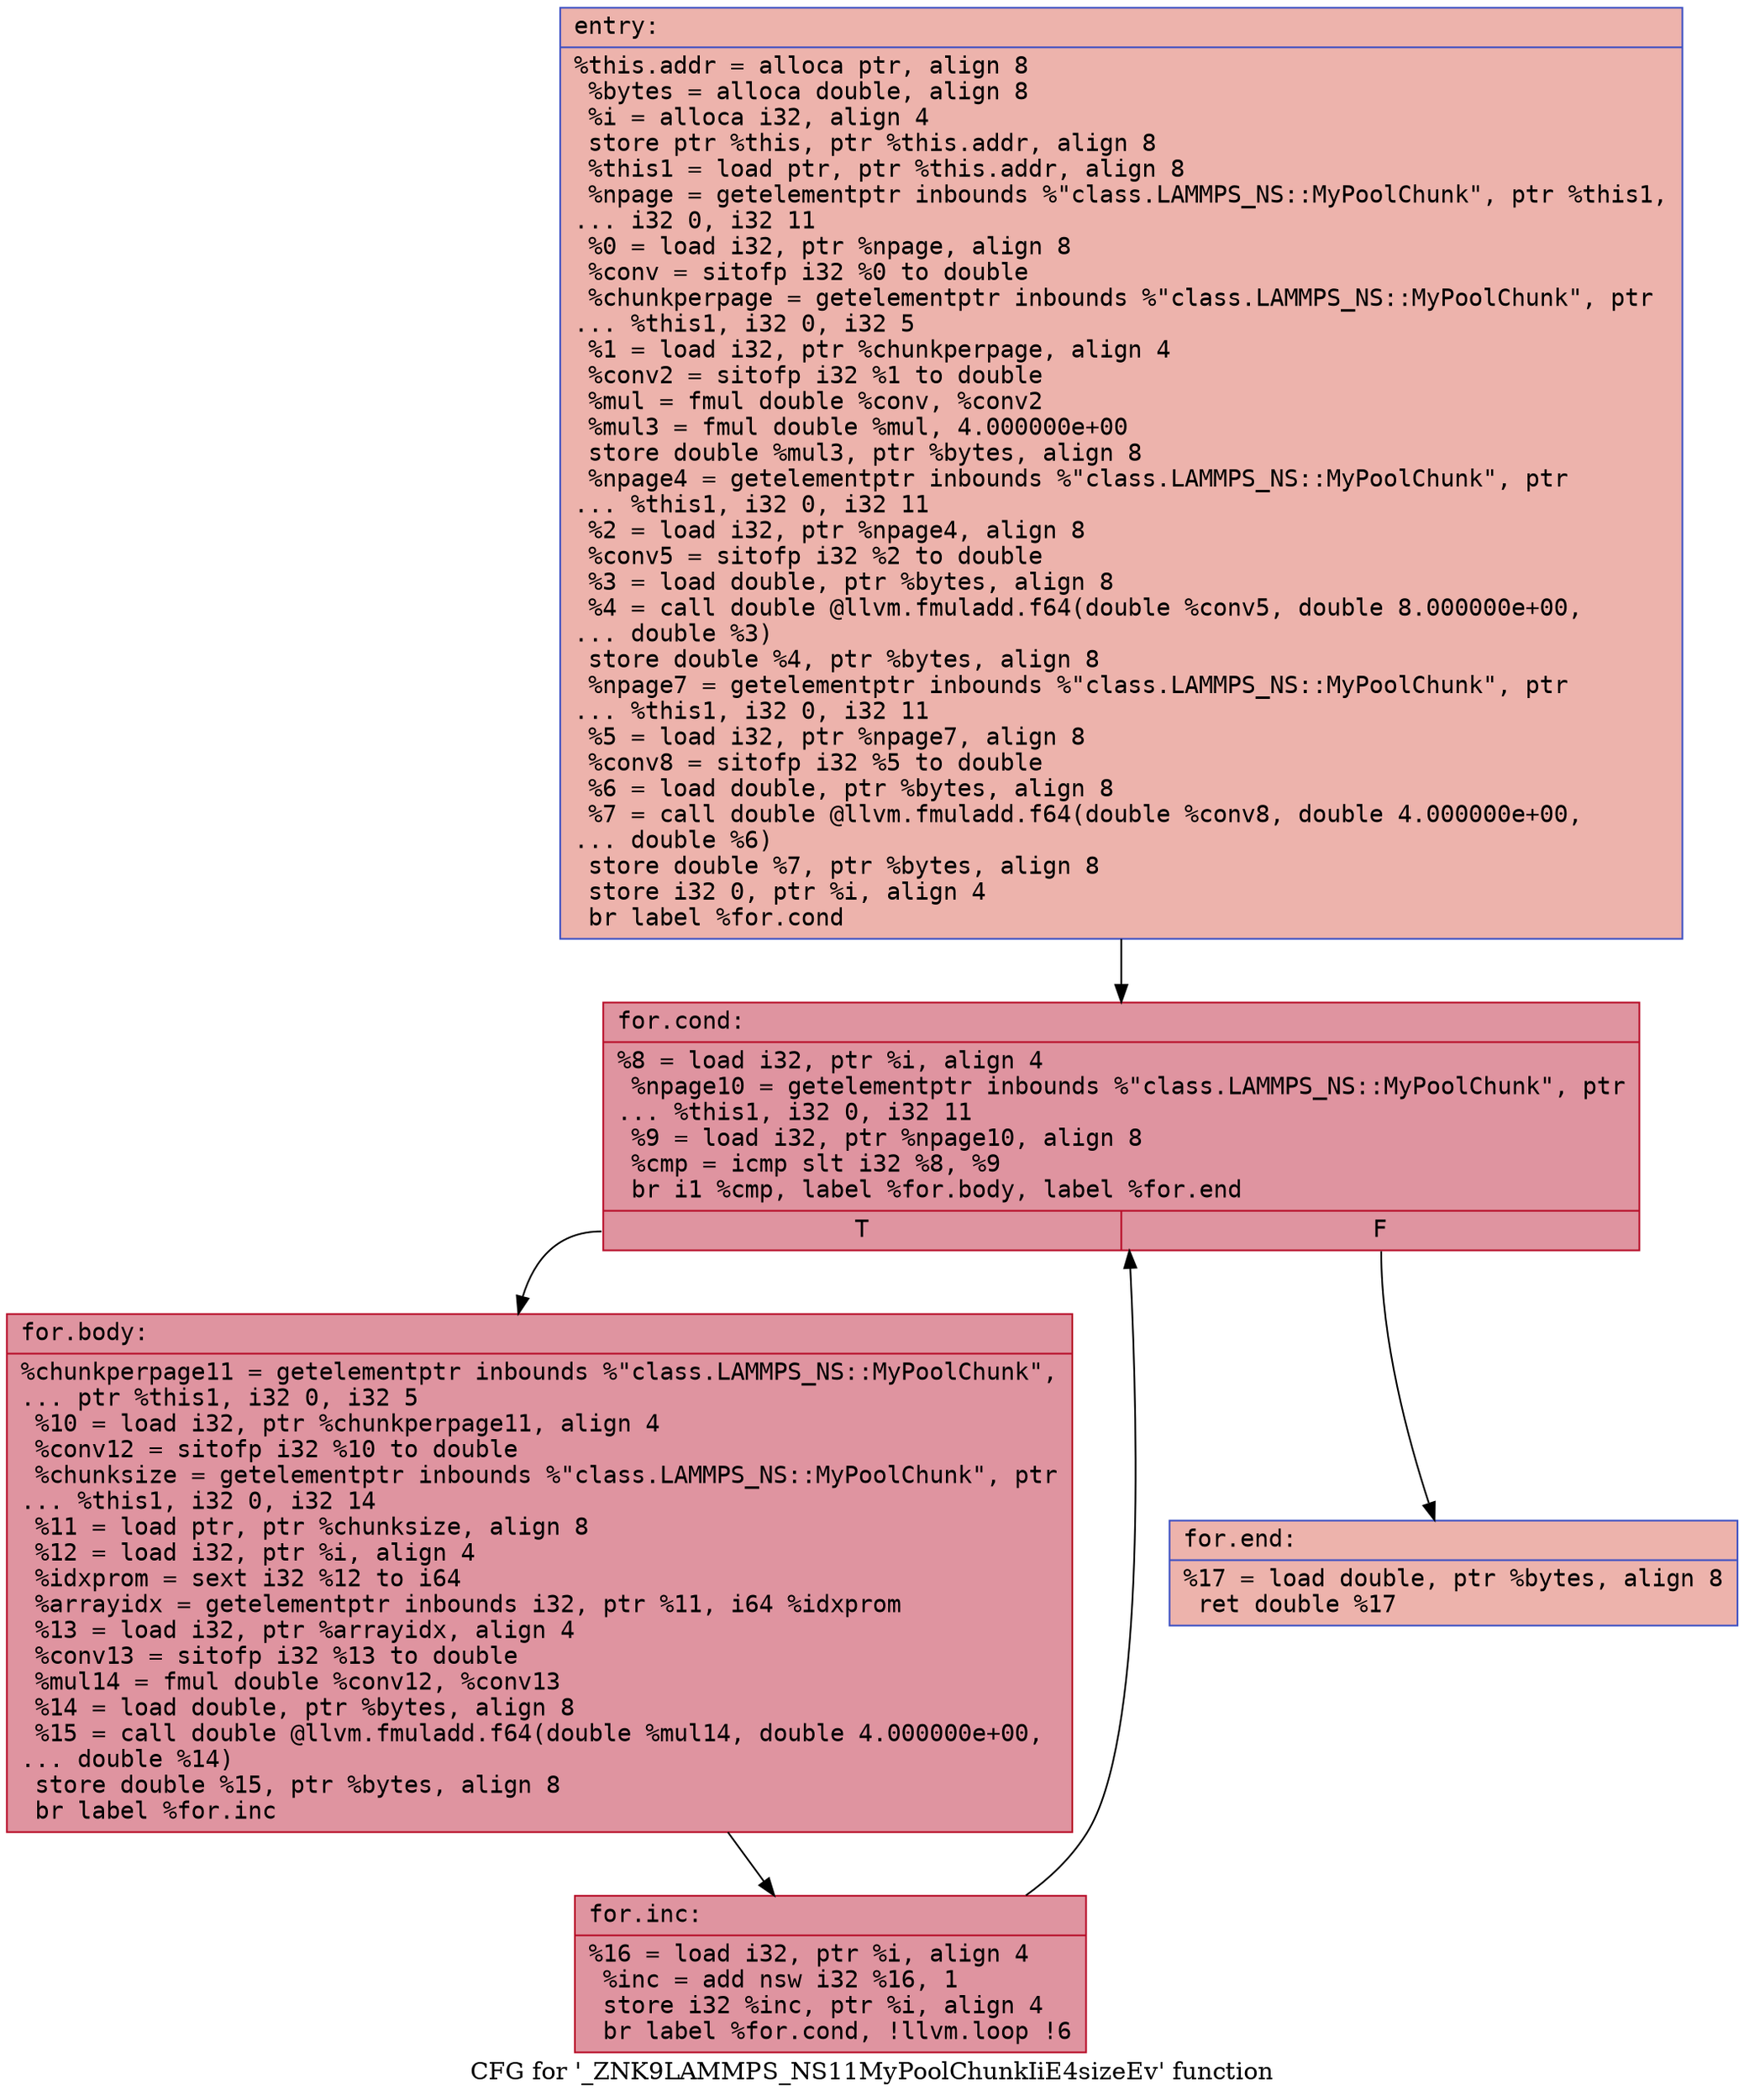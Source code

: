 digraph "CFG for '_ZNK9LAMMPS_NS11MyPoolChunkIiE4sizeEv' function" {
	label="CFG for '_ZNK9LAMMPS_NS11MyPoolChunkIiE4sizeEv' function";

	Node0x556991b2de50 [shape=record,color="#3d50c3ff", style=filled, fillcolor="#d6524470" fontname="Courier",label="{entry:\l|  %this.addr = alloca ptr, align 8\l  %bytes = alloca double, align 8\l  %i = alloca i32, align 4\l  store ptr %this, ptr %this.addr, align 8\l  %this1 = load ptr, ptr %this.addr, align 8\l  %npage = getelementptr inbounds %\"class.LAMMPS_NS::MyPoolChunk\", ptr %this1,\l... i32 0, i32 11\l  %0 = load i32, ptr %npage, align 8\l  %conv = sitofp i32 %0 to double\l  %chunkperpage = getelementptr inbounds %\"class.LAMMPS_NS::MyPoolChunk\", ptr\l... %this1, i32 0, i32 5\l  %1 = load i32, ptr %chunkperpage, align 4\l  %conv2 = sitofp i32 %1 to double\l  %mul = fmul double %conv, %conv2\l  %mul3 = fmul double %mul, 4.000000e+00\l  store double %mul3, ptr %bytes, align 8\l  %npage4 = getelementptr inbounds %\"class.LAMMPS_NS::MyPoolChunk\", ptr\l... %this1, i32 0, i32 11\l  %2 = load i32, ptr %npage4, align 8\l  %conv5 = sitofp i32 %2 to double\l  %3 = load double, ptr %bytes, align 8\l  %4 = call double @llvm.fmuladd.f64(double %conv5, double 8.000000e+00,\l... double %3)\l  store double %4, ptr %bytes, align 8\l  %npage7 = getelementptr inbounds %\"class.LAMMPS_NS::MyPoolChunk\", ptr\l... %this1, i32 0, i32 11\l  %5 = load i32, ptr %npage7, align 8\l  %conv8 = sitofp i32 %5 to double\l  %6 = load double, ptr %bytes, align 8\l  %7 = call double @llvm.fmuladd.f64(double %conv8, double 4.000000e+00,\l... double %6)\l  store double %7, ptr %bytes, align 8\l  store i32 0, ptr %i, align 4\l  br label %for.cond\l}"];
	Node0x556991b2de50 -> Node0x556991b43ad0[tooltip="entry -> for.cond\nProbability 100.00%" ];
	Node0x556991b43ad0 [shape=record,color="#b70d28ff", style=filled, fillcolor="#b70d2870" fontname="Courier",label="{for.cond:\l|  %8 = load i32, ptr %i, align 4\l  %npage10 = getelementptr inbounds %\"class.LAMMPS_NS::MyPoolChunk\", ptr\l... %this1, i32 0, i32 11\l  %9 = load i32, ptr %npage10, align 8\l  %cmp = icmp slt i32 %8, %9\l  br i1 %cmp, label %for.body, label %for.end\l|{<s0>T|<s1>F}}"];
	Node0x556991b43ad0:s0 -> Node0x556991b43de0[tooltip="for.cond -> for.body\nProbability 96.88%" ];
	Node0x556991b43ad0:s1 -> Node0x556991b43e30[tooltip="for.cond -> for.end\nProbability 3.12%" ];
	Node0x556991b43de0 [shape=record,color="#b70d28ff", style=filled, fillcolor="#b70d2870" fontname="Courier",label="{for.body:\l|  %chunkperpage11 = getelementptr inbounds %\"class.LAMMPS_NS::MyPoolChunk\",\l... ptr %this1, i32 0, i32 5\l  %10 = load i32, ptr %chunkperpage11, align 4\l  %conv12 = sitofp i32 %10 to double\l  %chunksize = getelementptr inbounds %\"class.LAMMPS_NS::MyPoolChunk\", ptr\l... %this1, i32 0, i32 14\l  %11 = load ptr, ptr %chunksize, align 8\l  %12 = load i32, ptr %i, align 4\l  %idxprom = sext i32 %12 to i64\l  %arrayidx = getelementptr inbounds i32, ptr %11, i64 %idxprom\l  %13 = load i32, ptr %arrayidx, align 4\l  %conv13 = sitofp i32 %13 to double\l  %mul14 = fmul double %conv12, %conv13\l  %14 = load double, ptr %bytes, align 8\l  %15 = call double @llvm.fmuladd.f64(double %mul14, double 4.000000e+00,\l... double %14)\l  store double %15, ptr %bytes, align 8\l  br label %for.inc\l}"];
	Node0x556991b43de0 -> Node0x556991b44a00[tooltip="for.body -> for.inc\nProbability 100.00%" ];
	Node0x556991b44a00 [shape=record,color="#b70d28ff", style=filled, fillcolor="#b70d2870" fontname="Courier",label="{for.inc:\l|  %16 = load i32, ptr %i, align 4\l  %inc = add nsw i32 %16, 1\l  store i32 %inc, ptr %i, align 4\l  br label %for.cond, !llvm.loop !6\l}"];
	Node0x556991b44a00 -> Node0x556991b43ad0[tooltip="for.inc -> for.cond\nProbability 100.00%" ];
	Node0x556991b43e30 [shape=record,color="#3d50c3ff", style=filled, fillcolor="#d6524470" fontname="Courier",label="{for.end:\l|  %17 = load double, ptr %bytes, align 8\l  ret double %17\l}"];
}
